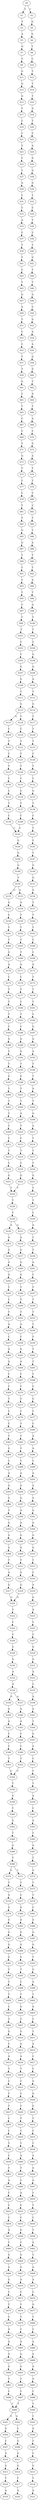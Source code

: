 strict digraph  {
	S0 -> S1 [ label = T ];
	S0 -> S2 [ label = T ];
	S1 -> S3 [ label = T ];
	S2 -> S4 [ label = G ];
	S3 -> S5 [ label = A ];
	S4 -> S6 [ label = G ];
	S5 -> S7 [ label = G ];
	S6 -> S8 [ label = T ];
	S7 -> S9 [ label = C ];
	S8 -> S10 [ label = C ];
	S9 -> S11 [ label = G ];
	S10 -> S12 [ label = T ];
	S11 -> S13 [ label = G ];
	S12 -> S14 [ label = T ];
	S13 -> S15 [ label = G ];
	S14 -> S16 [ label = T ];
	S15 -> S17 [ label = T ];
	S16 -> S18 [ label = G ];
	S17 -> S19 [ label = C ];
	S18 -> S20 [ label = T ];
	S19 -> S21 [ label = C ];
	S20 -> S22 [ label = C ];
	S21 -> S23 [ label = T ];
	S22 -> S24 [ label = A ];
	S23 -> S25 [ label = C ];
	S24 -> S26 [ label = G ];
	S25 -> S27 [ label = T ];
	S26 -> S28 [ label = G ];
	S27 -> S29 [ label = A ];
	S28 -> S30 [ label = G ];
	S29 -> S31 [ label = C ];
	S30 -> S32 [ label = T ];
	S31 -> S33 [ label = C ];
	S32 -> S34 [ label = C ];
	S33 -> S35 [ label = A ];
	S34 -> S36 [ label = T ];
	S35 -> S37 [ label = C ];
	S36 -> S38 [ label = C ];
	S37 -> S39 [ label = T ];
	S38 -> S40 [ label = T ];
	S39 -> S41 [ label = T ];
	S40 -> S42 [ label = G ];
	S41 -> S43 [ label = C ];
	S42 -> S44 [ label = T ];
	S43 -> S45 [ label = T ];
	S44 -> S46 [ label = T ];
	S45 -> S47 [ label = G ];
	S46 -> S48 [ label = G ];
	S47 -> S49 [ label = A ];
	S48 -> S50 [ label = C ];
	S49 -> S51 [ label = T ];
	S50 -> S52 [ label = G ];
	S51 -> S53 [ label = C ];
	S52 -> S54 [ label = A ];
	S53 -> S55 [ label = C ];
	S54 -> S56 [ label = A ];
	S55 -> S57 [ label = T ];
	S56 -> S58 [ label = G ];
	S57 -> S59 [ label = T ];
	S58 -> S60 [ label = G ];
	S59 -> S61 [ label = G ];
	S60 -> S62 [ label = T ];
	S61 -> S63 [ label = C ];
	S62 -> S64 [ label = A ];
	S63 -> S65 [ label = T ];
	S64 -> S66 [ label = T ];
	S65 -> S67 [ label = C ];
	S66 -> S68 [ label = A ];
	S67 -> S69 [ label = C ];
	S68 -> S70 [ label = C ];
	S69 -> S71 [ label = T ];
	S70 -> S72 [ label = G ];
	S71 -> S73 [ label = G ];
	S72 -> S74 [ label = A ];
	S73 -> S75 [ label = T ];
	S74 -> S76 [ label = T ];
	S75 -> S77 [ label = C ];
	S76 -> S78 [ label = T ];
	S77 -> S79 [ label = C ];
	S78 -> S80 [ label = C ];
	S79 -> S81 [ label = T ];
	S80 -> S82 [ label = C ];
	S81 -> S83 [ label = T ];
	S82 -> S84 [ label = T ];
	S83 -> S85 [ label = G ];
	S84 -> S86 [ label = T ];
	S85 -> S87 [ label = G ];
	S86 -> S88 [ label = A ];
	S87 -> S89 [ label = T ];
	S88 -> S90 [ label = T ];
	S89 -> S91 [ label = C ];
	S90 -> S92 [ label = T ];
	S91 -> S93 [ label = C ];
	S92 -> S94 [ label = A ];
	S93 -> S95 [ label = T ];
	S94 -> S96 [ label = T ];
	S95 -> S97 [ label = C ];
	S96 -> S98 [ label = A ];
	S97 -> S99 [ label = T ];
	S98 -> S100 [ label = T ];
	S99 -> S101 [ label = T ];
	S100 -> S102 [ label = T ];
	S101 -> S103 [ label = C ];
	S102 -> S104 [ label = C ];
	S103 -> S105 [ label = C ];
	S104 -> S106 [ label = G ];
	S105 -> S107 [ label = G ];
	S106 -> S108 [ label = G ];
	S107 -> S109 [ label = G ];
	S108 -> S110 [ label = A ];
	S109 -> S111 [ label = T ];
	S110 -> S112 [ label = T ];
	S111 -> S113 [ label = G ];
	S112 -> S114 [ label = G ];
	S113 -> S115 [ label = G ];
	S113 -> S116 [ label = T ];
	S114 -> S117 [ label = T ];
	S115 -> S118 [ label = C ];
	S116 -> S119 [ label = C ];
	S117 -> S120 [ label = T ];
	S118 -> S121 [ label = T ];
	S119 -> S122 [ label = T ];
	S120 -> S123 [ label = T ];
	S121 -> S124 [ label = C ];
	S122 -> S125 [ label = T ];
	S123 -> S126 [ label = C ];
	S124 -> S127 [ label = T ];
	S125 -> S128 [ label = T ];
	S126 -> S129 [ label = T ];
	S127 -> S130 [ label = C ];
	S128 -> S131 [ label = C ];
	S129 -> S132 [ label = C ];
	S130 -> S133 [ label = C ];
	S131 -> S134 [ label = C ];
	S132 -> S135 [ label = G ];
	S133 -> S136 [ label = T ];
	S134 -> S137 [ label = T ];
	S135 -> S138 [ label = T ];
	S136 -> S139 [ label = C ];
	S137 -> S140 [ label = C ];
	S138 -> S141 [ label = C ];
	S139 -> S142 [ label = C ];
	S140 -> S142 [ label = C ];
	S141 -> S143 [ label = T ];
	S142 -> S144 [ label = G ];
	S143 -> S145 [ label = C ];
	S144 -> S146 [ label = G ];
	S145 -> S147 [ label = T ];
	S146 -> S148 [ label = G ];
	S147 -> S149 [ label = G ];
	S148 -> S150 [ label = T ];
	S149 -> S151 [ label = G ];
	S150 -> S152 [ label = G ];
	S150 -> S153 [ label = A ];
	S151 -> S154 [ label = G ];
	S152 -> S155 [ label = G ];
	S153 -> S156 [ label = A ];
	S154 -> S157 [ label = T ];
	S155 -> S158 [ label = C ];
	S156 -> S159 [ label = T ];
	S157 -> S160 [ label = T ];
	S158 -> S161 [ label = T ];
	S159 -> S162 [ label = T ];
	S160 -> S163 [ label = T ];
	S161 -> S164 [ label = T ];
	S162 -> S165 [ label = T ];
	S163 -> S166 [ label = C ];
	S164 -> S167 [ label = G ];
	S165 -> S168 [ label = T ];
	S166 -> S169 [ label = C ];
	S167 -> S170 [ label = A ];
	S168 -> S171 [ label = A ];
	S169 -> S172 [ label = A ];
	S170 -> S173 [ label = C ];
	S171 -> S174 [ label = C ];
	S172 -> S175 [ label = T ];
	S173 -> S176 [ label = T ];
	S174 -> S177 [ label = T ];
	S175 -> S178 [ label = T ];
	S176 -> S179 [ label = T ];
	S177 -> S180 [ label = C ];
	S178 -> S181 [ label = T ];
	S179 -> S182 [ label = T ];
	S180 -> S183 [ label = T ];
	S181 -> S184 [ label = C ];
	S182 -> S185 [ label = C ];
	S183 -> S186 [ label = C ];
	S184 -> S187 [ label = G ];
	S185 -> S188 [ label = G ];
	S186 -> S189 [ label = G ];
	S187 -> S190 [ label = G ];
	S188 -> S191 [ label = T ];
	S189 -> S192 [ label = G ];
	S190 -> S193 [ label = A ];
	S191 -> S194 [ label = T ];
	S192 -> S195 [ label = T ];
	S193 -> S196 [ label = T ];
	S194 -> S197 [ label = G ];
	S195 -> S198 [ label = G ];
	S196 -> S199 [ label = T ];
	S197 -> S200 [ label = T ];
	S198 -> S201 [ label = T ];
	S199 -> S202 [ label = A ];
	S200 -> S203 [ label = T ];
	S201 -> S204 [ label = T ];
	S202 -> S205 [ label = T ];
	S203 -> S206 [ label = T ];
	S204 -> S207 [ label = A ];
	S205 -> S208 [ label = G ];
	S206 -> S209 [ label = T ];
	S207 -> S210 [ label = T ];
	S208 -> S211 [ label = A ];
	S209 -> S212 [ label = C ];
	S210 -> S213 [ label = C ];
	S211 -> S214 [ label = T ];
	S212 -> S215 [ label = T ];
	S213 -> S216 [ label = T ];
	S214 -> S217 [ label = T ];
	S215 -> S218 [ label = C ];
	S216 -> S219 [ label = C ];
	S217 -> S220 [ label = T ];
	S218 -> S221 [ label = G ];
	S219 -> S222 [ label = G ];
	S220 -> S223 [ label = G ];
	S221 -> S224 [ label = T ];
	S222 -> S224 [ label = T ];
	S223 -> S225 [ label = T ];
	S224 -> S226 [ label = T ];
	S225 -> S227 [ label = T ];
	S226 -> S228 [ label = T ];
	S227 -> S229 [ label = C ];
	S228 -> S230 [ label = A ];
	S228 -> S231 [ label = G ];
	S229 -> S232 [ label = A ];
	S230 -> S233 [ label = A ];
	S231 -> S234 [ label = A ];
	S232 -> S235 [ label = T ];
	S233 -> S236 [ label = G ];
	S234 -> S237 [ label = G ];
	S235 -> S238 [ label = T ];
	S236 -> S239 [ label = G ];
	S237 -> S240 [ label = G ];
	S238 -> S241 [ label = A ];
	S239 -> S242 [ label = G ];
	S240 -> S243 [ label = G ];
	S241 -> S244 [ label = C ];
	S242 -> S245 [ label = T ];
	S243 -> S246 [ label = T ];
	S244 -> S247 [ label = T ];
	S245 -> S248 [ label = C ];
	S246 -> S249 [ label = T ];
	S247 -> S250 [ label = T ];
	S248 -> S251 [ label = T ];
	S249 -> S252 [ label = T ];
	S250 -> S253 [ label = T ];
	S251 -> S254 [ label = A ];
	S252 -> S255 [ label = A ];
	S253 -> S256 [ label = T ];
	S254 -> S257 [ label = C ];
	S255 -> S258 [ label = C ];
	S256 -> S259 [ label = C ];
	S257 -> S260 [ label = A ];
	S258 -> S261 [ label = G ];
	S259 -> S262 [ label = T ];
	S260 -> S263 [ label = A ];
	S261 -> S264 [ label = A ];
	S262 -> S265 [ label = T ];
	S263 -> S266 [ label = C ];
	S264 -> S267 [ label = C ];
	S265 -> S268 [ label = C ];
	S266 -> S269 [ label = C ];
	S267 -> S270 [ label = C ];
	S268 -> S271 [ label = C ];
	S269 -> S272 [ label = T ];
	S270 -> S273 [ label = T ];
	S271 -> S274 [ label = G ];
	S272 -> S275 [ label = C ];
	S273 -> S276 [ label = C ];
	S274 -> S277 [ label = C ];
	S275 -> S278 [ label = C ];
	S276 -> S279 [ label = T ];
	S277 -> S280 [ label = C ];
	S278 -> S281 [ label = T ];
	S279 -> S282 [ label = T ];
	S280 -> S283 [ label = A ];
	S281 -> S284 [ label = G ];
	S282 -> S285 [ label = T ];
	S283 -> S286 [ label = A ];
	S284 -> S287 [ label = C ];
	S285 -> S288 [ label = C ];
	S286 -> S289 [ label = C ];
	S287 -> S290 [ label = A ];
	S288 -> S291 [ label = A ];
	S289 -> S292 [ label = A ];
	S290 -> S293 [ label = G ];
	S291 -> S294 [ label = G ];
	S292 -> S295 [ label = A ];
	S293 -> S296 [ label = G ];
	S294 -> S297 [ label = G ];
	S295 -> S298 [ label = A ];
	S296 -> S299 [ label = T ];
	S297 -> S300 [ label = A ];
	S298 -> S301 [ label = G ];
	S299 -> S302 [ label = G ];
	S300 -> S303 [ label = A ];
	S301 -> S304 [ label = A ];
	S302 -> S305 [ label = G ];
	S303 -> S306 [ label = G ];
	S304 -> S307 [ label = G ];
	S305 -> S308 [ label = G ];
	S306 -> S309 [ label = G ];
	S307 -> S310 [ label = G ];
	S308 -> S311 [ label = T ];
	S309 -> S312 [ label = T ];
	S310 -> S313 [ label = T ];
	S311 -> S314 [ label = A ];
	S312 -> S315 [ label = A ];
	S313 -> S316 [ label = C ];
	S314 -> S317 [ label = G ];
	S315 -> S318 [ label = G ];
	S316 -> S319 [ label = A ];
	S317 -> S320 [ label = G ];
	S318 -> S320 [ label = G ];
	S319 -> S321 [ label = G ];
	S320 -> S322 [ label = T ];
	S321 -> S323 [ label = A ];
	S322 -> S324 [ label = C ];
	S323 -> S325 [ label = C ];
	S324 -> S326 [ label = C ];
	S325 -> S327 [ label = C ];
	S326 -> S328 [ label = C ];
	S327 -> S329 [ label = G ];
	S328 -> S330 [ label = G ];
	S329 -> S331 [ label = G ];
	S330 -> S332 [ label = A ];
	S331 -> S333 [ label = A ];
	S332 -> S334 [ label = A ];
	S333 -> S335 [ label = C ];
	S334 -> S336 [ label = G ];
	S334 -> S337 [ label = A ];
	S335 -> S338 [ label = A ];
	S336 -> S339 [ label = A ];
	S337 -> S340 [ label = A ];
	S338 -> S341 [ label = A ];
	S339 -> S342 [ label = A ];
	S340 -> S343 [ label = A ];
	S341 -> S344 [ label = T ];
	S342 -> S345 [ label = C ];
	S343 -> S346 [ label = C ];
	S344 -> S347 [ label = G ];
	S345 -> S348 [ label = C ];
	S346 -> S349 [ label = C ];
	S347 -> S350 [ label = A ];
	S348 -> S351 [ label = T ];
	S349 -> S352 [ label = T ];
	S350 -> S353 [ label = C ];
	S351 -> S354 [ label = C ];
	S352 -> S354 [ label = C ];
	S353 -> S355 [ label = C ];
	S354 -> S356 [ label = T ];
	S355 -> S357 [ label = T ];
	S356 -> S358 [ label = G ];
	S357 -> S359 [ label = A ];
	S358 -> S360 [ label = T ];
	S359 -> S361 [ label = C ];
	S360 -> S362 [ label = G ];
	S361 -> S363 [ label = A ];
	S362 -> S364 [ label = T ];
	S363 -> S365 [ label = C ];
	S364 -> S366 [ label = A ];
	S365 -> S367 [ label = A ];
	S366 -> S368 [ label = T ];
	S367 -> S369 [ label = T ];
	S368 -> S370 [ label = G ];
	S368 -> S371 [ label = T ];
	S369 -> S372 [ label = G ];
	S370 -> S373 [ label = T ];
	S371 -> S374 [ label = T ];
	S372 -> S375 [ label = T ];
	S373 -> S376 [ label = A ];
	S374 -> S377 [ label = C ];
	S375 -> S378 [ label = T ];
	S376 -> S379 [ label = G ];
	S377 -> S380 [ label = G ];
	S378 -> S381 [ label = C ];
	S379 -> S382 [ label = G ];
	S380 -> S383 [ label = A ];
	S381 -> S384 [ label = A ];
	S382 -> S385 [ label = G ];
	S383 -> S386 [ label = G ];
	S384 -> S387 [ label = G ];
	S385 -> S388 [ label = G ];
	S386 -> S389 [ label = G ];
	S387 -> S390 [ label = G ];
	S388 -> S391 [ label = G ];
	S389 -> S392 [ label = G ];
	S390 -> S393 [ label = T ];
	S391 -> S394 [ label = T ];
	S392 -> S395 [ label = T ];
	S393 -> S396 [ label = G ];
	S394 -> S397 [ label = T ];
	S395 -> S398 [ label = C ];
	S396 -> S399 [ label = A ];
	S397 -> S400 [ label = T ];
	S398 -> S401 [ label = T ];
	S399 -> S402 [ label = T ];
	S400 -> S403 [ label = C ];
	S401 -> S404 [ label = G ];
	S402 -> S405 [ label = A ];
	S403 -> S406 [ label = T ];
	S404 -> S407 [ label = T ];
	S405 -> S408 [ label = C ];
	S406 -> S409 [ label = G ];
	S407 -> S410 [ label = G ];
	S408 -> S411 [ label = T ];
	S409 -> S412 [ label = C ];
	S410 -> S413 [ label = A ];
	S411 -> S414 [ label = A ];
	S412 -> S415 [ label = A ];
	S413 -> S416 [ label = A ];
	S414 -> S417 [ label = C ];
	S415 -> S418 [ label = T ];
	S416 -> S419 [ label = T ];
	S417 -> S420 [ label = C ];
	S418 -> S421 [ label = C ];
	S419 -> S422 [ label = C ];
	S420 -> S423 [ label = G ];
	S421 -> S424 [ label = C ];
	S422 -> S425 [ label = C ];
	S423 -> S426 [ label = G ];
	S424 -> S427 [ label = T ];
	S425 -> S428 [ label = T ];
	S426 -> S429 [ label = G ];
	S427 -> S430 [ label = C ];
	S428 -> S431 [ label = T ];
	S429 -> S432 [ label = T ];
	S430 -> S433 [ label = C ];
	S431 -> S434 [ label = C ];
	S432 -> S435 [ label = C ];
	S433 -> S436 [ label = T ];
	S434 -> S437 [ label = T ];
	S435 -> S438 [ label = C ];
	S436 -> S439 [ label = C ];
	S437 -> S440 [ label = A ];
	S438 -> S441 [ label = A ];
	S439 -> S442 [ label = T ];
	S440 -> S443 [ label = T ];
	S441 -> S444 [ label = A ];
	S442 -> S445 [ label = A ];
	S443 -> S446 [ label = C ];
	S444 -> S447 [ label = A ];
	S445 -> S448 [ label = C ];
	S446 -> S449 [ label = A ];
	S447 -> S450 [ label = C ];
	S448 -> S451 [ label = C ];
	S449 -> S452 [ label = C ];
	S450 -> S453 [ label = T ];
	S451 -> S454 [ label = C ];
	S452 -> S455 [ label = C ];
	S453 -> S456 [ label = C ];
	S454 -> S457 [ label = A ];
	S455 -> S458 [ label = G ];
	S456 -> S459 [ label = T ];
	S457 -> S460 [ label = C ];
	S458 -> S461 [ label = C ];
	S459 -> S462 [ label = A ];
	S460 -> S463 [ label = G ];
	S461 -> S464 [ label = G ];
	S462 -> S465 [ label = T ];
	S463 -> S466 [ label = G ];
	S464 -> S467 [ label = G ];
	S465 -> S468 [ label = A ];
	S466 -> S469 [ label = G ];
	S467 -> S470 [ label = A ];
	S468 -> S471 [ label = A ];
	S469 -> S472 [ label = C ];
	S470 -> S473 [ label = C ];
	S471 -> S474 [ label = C ];
	S472 -> S475 [ label = T ];
	S473 -> S476 [ label = T ];
	S474 -> S477 [ label = G ];
	S475 -> S478 [ label = C ];
	S476 -> S479 [ label = T ];
	S477 -> S480 [ label = T ];
	S478 -> S481 [ label = A ];
	S479 -> S482 [ label = C ];
	S480 -> S483 [ label = C ];
	S481 -> S484 [ label = A ];
	S482 -> S485 [ label = A ];
	S483 -> S486 [ label = A ];
	S484 -> S487 [ label = G ];
	S485 -> S488 [ label = G ];
	S486 -> S489 [ label = A ];
	S487 -> S490 [ label = G ];
	S488 -> S491 [ label = G ];
	S489 -> S492 [ label = A ];
	S490 -> S493 [ label = T ];
	S491 -> S494 [ label = T ];
	S492 -> S495 [ label = A ];
	S493 -> S496 [ label = C ];
	S494 -> S497 [ label = C ];
	S495 -> S498 [ label = C ];
	S496 -> S499 [ label = T ];
	S497 -> S499 [ label = T ];
	S498 -> S500 [ label = T ];
	S499 -> S501 [ label = G ];
	S499 -> S502 [ label = A ];
	S500 -> S503 [ label = C ];
	S501 -> S504 [ label = G ];
	S502 -> S505 [ label = C ];
	S503 -> S506 [ label = A ];
	S504 -> S507 [ label = C ];
	S505 -> S508 [ label = G ];
	S506 -> S509 [ label = C ];
	S507 -> S510 [ label = G ];
	S508 -> S511 [ label = G ];
	S509 -> S512 [ label = C ];
	S510 -> S513 [ label = G ];
	S511 -> S514 [ label = G ];
	S512 -> S515 [ label = G ];
	S513 -> S516 [ label = T ];
	S514 -> S517 [ label = T ];
	S515 -> S518 [ label = T ];
	S516 -> S519 [ label = A ];
	S517 -> S520 [ label = A ];
	S518 -> S521 [ label = A ];
}
